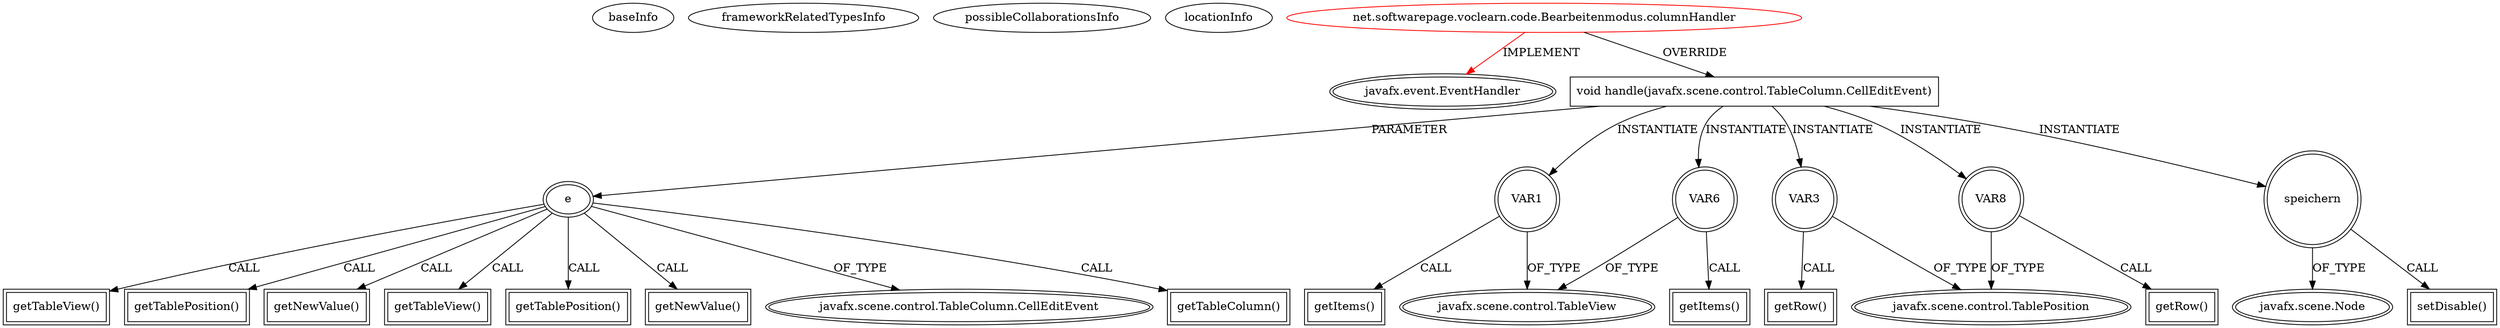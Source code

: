 digraph {
baseInfo[graphId=3588,category="extension_graph",isAnonymous=false,possibleRelation=false]
frameworkRelatedTypesInfo[0="javafx.event.EventHandler"]
possibleCollaborationsInfo[]
locationInfo[projectName="mathiasj33-VocLearn",filePath="/mathiasj33-VocLearn/VocLearn-master/src/net/softwarepage/voclearn/code/Bearbeitenmodus.java",contextSignature="columnHandler",graphId="3588"]
0[label="net.softwarepage.voclearn.code.Bearbeitenmodus.columnHandler",vertexType="ROOT_CLIENT_CLASS_DECLARATION",isFrameworkType=false,color=red]
1[label="javafx.event.EventHandler",vertexType="FRAMEWORK_INTERFACE_TYPE",isFrameworkType=true,peripheries=2]
2[label="void handle(javafx.scene.control.TableColumn.CellEditEvent)",vertexType="OVERRIDING_METHOD_DECLARATION",isFrameworkType=false,shape=box]
3[label="e",vertexType="PARAMETER_DECLARATION",isFrameworkType=true,peripheries=2]
4[label="javafx.scene.control.TableColumn.CellEditEvent",vertexType="FRAMEWORK_CLASS_TYPE",isFrameworkType=true,peripheries=2]
6[label="getTableColumn()",vertexType="INSIDE_CALL",isFrameworkType=true,peripheries=2,shape=box]
7[label="VAR1",vertexType="VARIABLE_EXPRESION",isFrameworkType=true,peripheries=2,shape=circle]
9[label="javafx.scene.control.TableView",vertexType="FRAMEWORK_CLASS_TYPE",isFrameworkType=true,peripheries=2]
8[label="getItems()",vertexType="INSIDE_CALL",isFrameworkType=true,peripheries=2,shape=box]
11[label="getTableView()",vertexType="INSIDE_CALL",isFrameworkType=true,peripheries=2,shape=box]
12[label="VAR3",vertexType="VARIABLE_EXPRESION",isFrameworkType=true,peripheries=2,shape=circle]
14[label="javafx.scene.control.TablePosition",vertexType="FRAMEWORK_CLASS_TYPE",isFrameworkType=true,peripheries=2]
13[label="getRow()",vertexType="INSIDE_CALL",isFrameworkType=true,peripheries=2,shape=box]
16[label="getTablePosition()",vertexType="INSIDE_CALL",isFrameworkType=true,peripheries=2,shape=box]
18[label="getNewValue()",vertexType="INSIDE_CALL",isFrameworkType=true,peripheries=2,shape=box]
19[label="VAR6",vertexType="VARIABLE_EXPRESION",isFrameworkType=true,peripheries=2,shape=circle]
20[label="getItems()",vertexType="INSIDE_CALL",isFrameworkType=true,peripheries=2,shape=box]
23[label="getTableView()",vertexType="INSIDE_CALL",isFrameworkType=true,peripheries=2,shape=box]
24[label="VAR8",vertexType="VARIABLE_EXPRESION",isFrameworkType=true,peripheries=2,shape=circle]
25[label="getRow()",vertexType="INSIDE_CALL",isFrameworkType=true,peripheries=2,shape=box]
28[label="getTablePosition()",vertexType="INSIDE_CALL",isFrameworkType=true,peripheries=2,shape=box]
30[label="getNewValue()",vertexType="INSIDE_CALL",isFrameworkType=true,peripheries=2,shape=box]
31[label="speichern",vertexType="VARIABLE_EXPRESION",isFrameworkType=true,peripheries=2,shape=circle]
33[label="javafx.scene.Node",vertexType="FRAMEWORK_CLASS_TYPE",isFrameworkType=true,peripheries=2]
32[label="setDisable()",vertexType="INSIDE_CALL",isFrameworkType=true,peripheries=2,shape=box]
0->1[label="IMPLEMENT",color=red]
0->2[label="OVERRIDE"]
3->4[label="OF_TYPE"]
2->3[label="PARAMETER"]
3->6[label="CALL"]
2->7[label="INSTANTIATE"]
7->9[label="OF_TYPE"]
7->8[label="CALL"]
3->11[label="CALL"]
2->12[label="INSTANTIATE"]
12->14[label="OF_TYPE"]
12->13[label="CALL"]
3->16[label="CALL"]
3->18[label="CALL"]
2->19[label="INSTANTIATE"]
19->9[label="OF_TYPE"]
19->20[label="CALL"]
3->23[label="CALL"]
2->24[label="INSTANTIATE"]
24->14[label="OF_TYPE"]
24->25[label="CALL"]
3->28[label="CALL"]
3->30[label="CALL"]
2->31[label="INSTANTIATE"]
31->33[label="OF_TYPE"]
31->32[label="CALL"]
}

